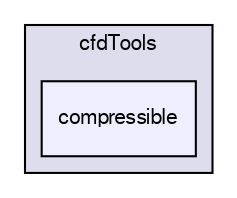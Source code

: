 digraph "src/finiteVolume/cfdTools/compressible" {
  bgcolor=transparent;
  compound=true
  node [ fontsize="10", fontname="FreeSans"];
  edge [ labelfontsize="10", labelfontname="FreeSans"];
  subgraph clusterdir_cc121c37a2300e902425728df0054672 {
    graph [ bgcolor="#ddddee", pencolor="black", label="cfdTools" fontname="FreeSans", fontsize="10", URL="dir_cc121c37a2300e902425728df0054672.html"]
  dir_ab9cb4592fb2c4cce1bcf4c9207454a5 [shape=box, label="compressible", style="filled", fillcolor="#eeeeff", pencolor="black", URL="dir_ab9cb4592fb2c4cce1bcf4c9207454a5.html"];
  }
}
